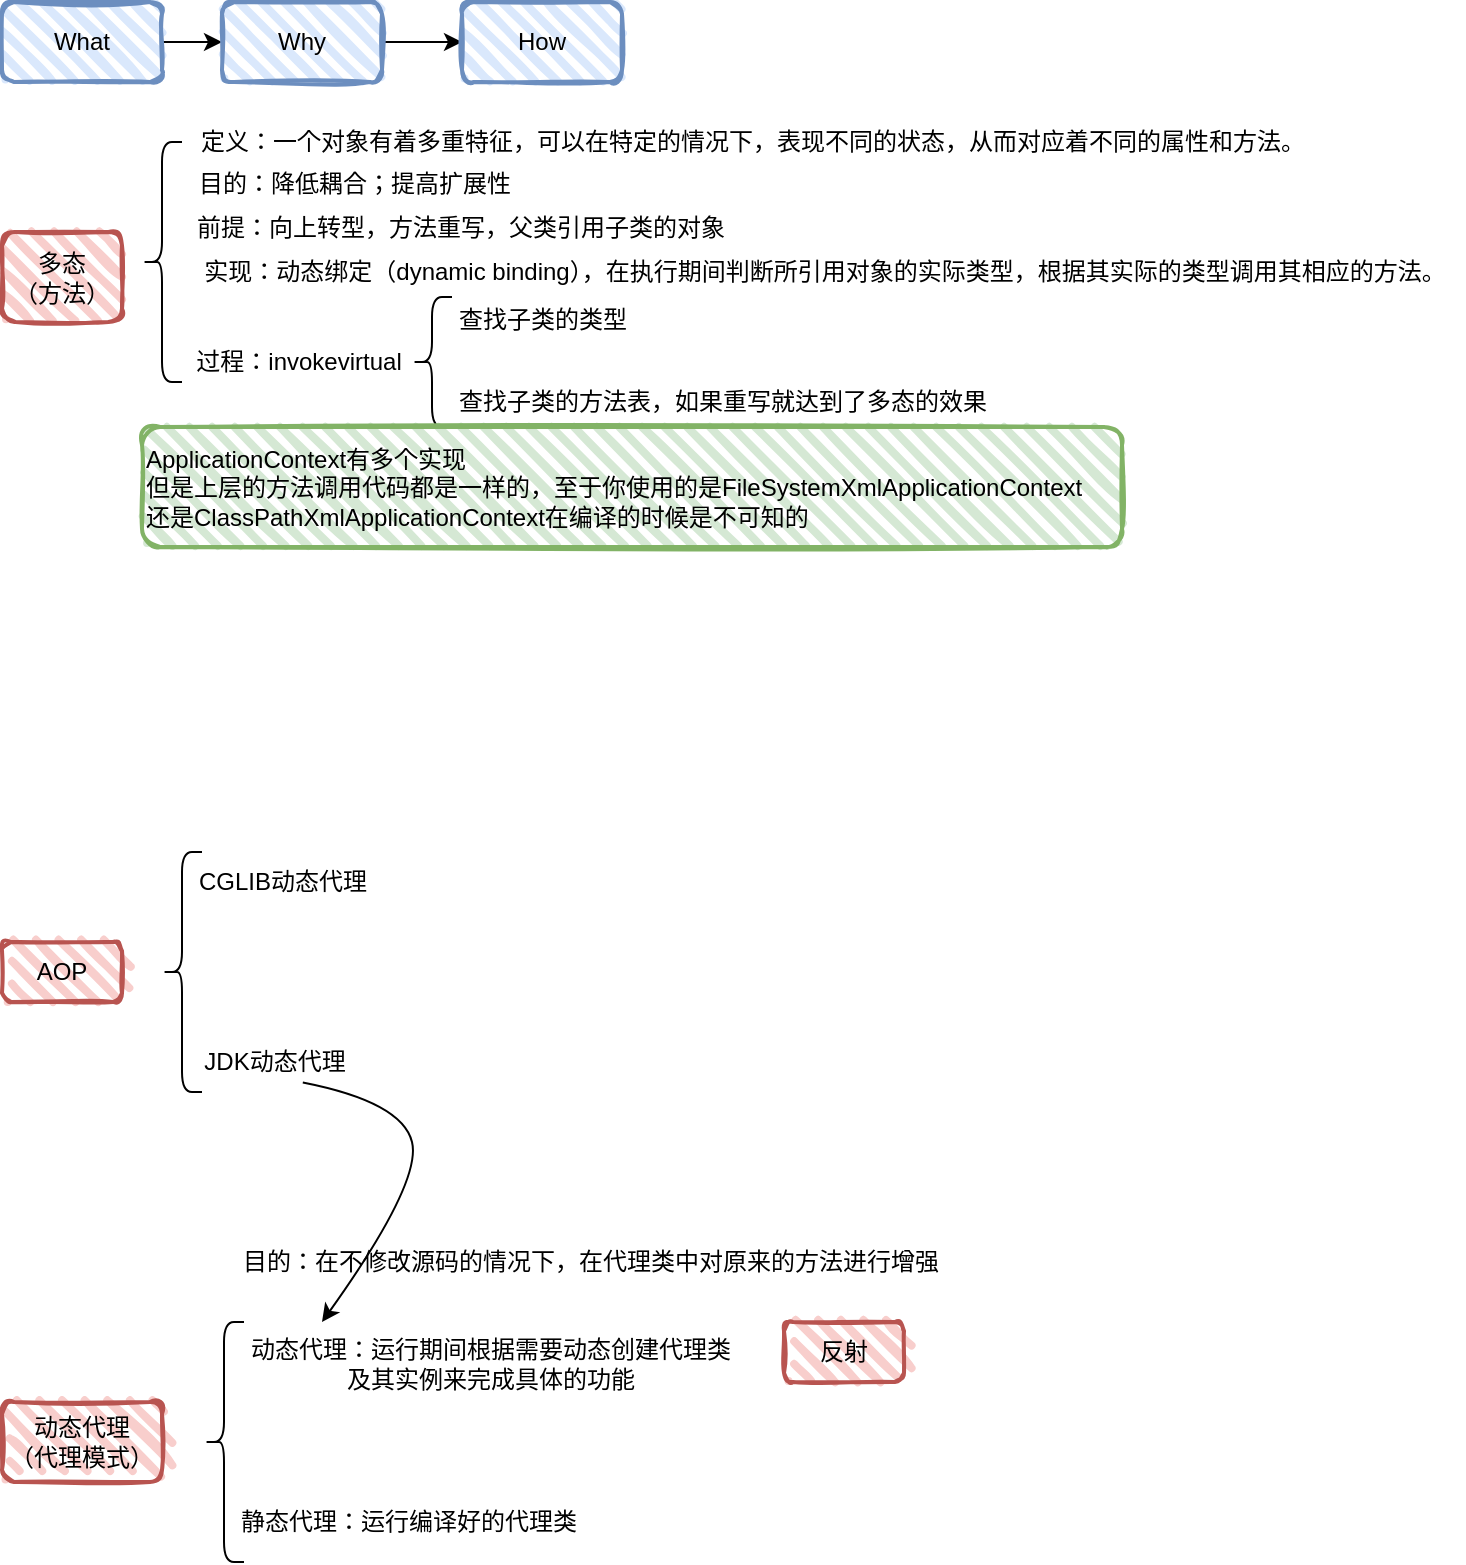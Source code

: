<mxfile version="17.4.5" type="github">
  <diagram id="3OoDObGrAf9emxHSX0HN" name="Page-1">
    <mxGraphModel dx="981" dy="548" grid="1" gridSize="10" guides="1" tooltips="1" connect="1" arrows="1" fold="1" page="1" pageScale="1" pageWidth="850" pageHeight="1100" math="0" shadow="0">
      <root>
        <mxCell id="0" />
        <mxCell id="1" parent="0" />
        <mxCell id="gpJ_NSvQPWh_NgJkB7wr-1" value="多态&lt;br&gt;（方法）" style="rounded=1;whiteSpace=wrap;html=1;strokeWidth=2;fillWeight=4;hachureGap=8;hachureAngle=45;fillColor=#f8cecc;sketch=1;strokeColor=#b85450;" parent="1" vertex="1">
          <mxGeometry x="90" y="135" width="60" height="45" as="geometry" />
        </mxCell>
        <mxCell id="gpJ_NSvQPWh_NgJkB7wr-4" value="动态代理&lt;br&gt;（代理模式）" style="rounded=1;whiteSpace=wrap;html=1;strokeWidth=2;fillWeight=4;hachureGap=8;hachureAngle=45;fillColor=#f8cecc;sketch=1;strokeColor=#b85450;" parent="1" vertex="1">
          <mxGeometry x="90" y="720" width="80" height="40" as="geometry" />
        </mxCell>
        <mxCell id="gpJ_NSvQPWh_NgJkB7wr-5" value="反射" style="rounded=1;whiteSpace=wrap;html=1;strokeWidth=2;fillWeight=4;hachureGap=8;hachureAngle=45;fillColor=#f8cecc;sketch=1;strokeColor=#b85450;" parent="1" vertex="1">
          <mxGeometry x="481" y="680" width="60" height="30" as="geometry" />
        </mxCell>
        <mxCell id="gpJ_NSvQPWh_NgJkB7wr-11" style="edgeStyle=orthogonalEdgeStyle;rounded=0;orthogonalLoop=1;jettySize=auto;html=1;exitX=1;exitY=0.5;exitDx=0;exitDy=0;entryX=0;entryY=0.5;entryDx=0;entryDy=0;" parent="1" source="gpJ_NSvQPWh_NgJkB7wr-8" target="gpJ_NSvQPWh_NgJkB7wr-9" edge="1">
          <mxGeometry relative="1" as="geometry" />
        </mxCell>
        <mxCell id="gpJ_NSvQPWh_NgJkB7wr-8" value="What" style="rounded=1;whiteSpace=wrap;html=1;strokeWidth=2;fillWeight=4;hachureGap=8;hachureAngle=45;fillColor=#dae8fc;sketch=1;strokeColor=#6c8ebf;" parent="1" vertex="1">
          <mxGeometry x="90" y="20" width="80" height="40" as="geometry" />
        </mxCell>
        <mxCell id="gpJ_NSvQPWh_NgJkB7wr-12" style="edgeStyle=orthogonalEdgeStyle;rounded=0;orthogonalLoop=1;jettySize=auto;html=1;exitX=1;exitY=0.5;exitDx=0;exitDy=0;entryX=0;entryY=0.5;entryDx=0;entryDy=0;" parent="1" source="gpJ_NSvQPWh_NgJkB7wr-9" target="gpJ_NSvQPWh_NgJkB7wr-10" edge="1">
          <mxGeometry relative="1" as="geometry" />
        </mxCell>
        <mxCell id="gpJ_NSvQPWh_NgJkB7wr-9" value="Why" style="rounded=1;whiteSpace=wrap;html=1;strokeWidth=2;fillWeight=4;hachureGap=8;hachureAngle=45;fillColor=#dae8fc;sketch=1;strokeColor=#6c8ebf;" parent="1" vertex="1">
          <mxGeometry x="200" y="20" width="80" height="40" as="geometry" />
        </mxCell>
        <mxCell id="gpJ_NSvQPWh_NgJkB7wr-10" value="How" style="rounded=1;whiteSpace=wrap;html=1;strokeWidth=2;fillWeight=4;hachureGap=8;hachureAngle=45;fillColor=#dae8fc;sketch=1;strokeColor=#6c8ebf;" parent="1" vertex="1">
          <mxGeometry x="320" y="20" width="80" height="40" as="geometry" />
        </mxCell>
        <mxCell id="gpJ_NSvQPWh_NgJkB7wr-13" value="" style="shape=curlyBracket;whiteSpace=wrap;html=1;rounded=1;" parent="1" vertex="1">
          <mxGeometry x="160" y="90" width="20" height="120" as="geometry" />
        </mxCell>
        <mxCell id="gpJ_NSvQPWh_NgJkB7wr-15" value="定义：一个对象有着多重特征，可以在特定的情况下，表现不同的状态，从而对应着不同的属性和方法。" style="text;html=1;align=center;verticalAlign=middle;resizable=0;points=[];autosize=1;strokeColor=none;fillColor=none;" parent="1" vertex="1">
          <mxGeometry x="180" y="80" width="570" height="20" as="geometry" />
        </mxCell>
        <mxCell id="gpJ_NSvQPWh_NgJkB7wr-16" value="实现：动态绑定（dynamic binding），在执行期间判断所引用对象的实际类型，根据其实际的类型调用其相应的方法。" style="text;html=1;align=center;verticalAlign=middle;resizable=0;points=[];autosize=1;strokeColor=none;fillColor=none;" parent="1" vertex="1">
          <mxGeometry x="181" y="145" width="640" height="20" as="geometry" />
        </mxCell>
        <mxCell id="gpJ_NSvQPWh_NgJkB7wr-17" value="目的：降低耦合；提高扩展性" style="text;html=1;align=center;verticalAlign=middle;resizable=0;points=[];autosize=1;strokeColor=none;fillColor=none;" parent="1" vertex="1">
          <mxGeometry x="181" y="101" width="170" height="20" as="geometry" />
        </mxCell>
        <mxCell id="gpJ_NSvQPWh_NgJkB7wr-18" value="过程：invokevirtual" style="text;html=1;align=center;verticalAlign=middle;resizable=0;points=[];autosize=1;strokeColor=none;fillColor=none;" parent="1" vertex="1">
          <mxGeometry x="178" y="190" width="120" height="20" as="geometry" />
        </mxCell>
        <mxCell id="gpJ_NSvQPWh_NgJkB7wr-19" value="" style="shape=curlyBracket;whiteSpace=wrap;html=1;rounded=1;" parent="1" vertex="1">
          <mxGeometry x="295" y="167.5" width="20" height="65" as="geometry" />
        </mxCell>
        <mxCell id="gpJ_NSvQPWh_NgJkB7wr-21" value="前提：向上转型，方法重写，父类引用子类的对象" style="text;html=1;align=center;verticalAlign=middle;resizable=0;points=[];autosize=1;strokeColor=none;fillColor=none;" parent="1" vertex="1">
          <mxGeometry x="179" y="123" width="280" height="20" as="geometry" />
        </mxCell>
        <mxCell id="gpJ_NSvQPWh_NgJkB7wr-22" value="查找子类的类型" style="text;html=1;align=center;verticalAlign=middle;resizable=0;points=[];autosize=1;strokeColor=none;fillColor=none;" parent="1" vertex="1">
          <mxGeometry x="310" y="169" width="100" height="20" as="geometry" />
        </mxCell>
        <mxCell id="gpJ_NSvQPWh_NgJkB7wr-23" value="查找子类的方法表，如果重写就达到了多态的效果" style="text;html=1;align=center;verticalAlign=middle;resizable=0;points=[];autosize=1;strokeColor=none;fillColor=none;" parent="1" vertex="1">
          <mxGeometry x="310" y="210" width="280" height="20" as="geometry" />
        </mxCell>
        <mxCell id="gpJ_NSvQPWh_NgJkB7wr-24" value="ApplicationContext有多个实现&lt;br&gt;但是上层的方法调用代码都是一样的，至于你使用的是FileSystemXmlApplicationContext&lt;br&gt;还是ClassPathXmlApplicationContext在编译的时候是不可知的&amp;nbsp;" style="rounded=1;whiteSpace=wrap;html=1;strokeWidth=2;fillWeight=4;hachureGap=8;hachureAngle=45;fillColor=#d5e8d4;sketch=1;strokeColor=#82b366;align=left;" parent="1" vertex="1">
          <mxGeometry x="160" y="232.5" width="490" height="60" as="geometry" />
        </mxCell>
        <mxCell id="gpJ_NSvQPWh_NgJkB7wr-25" value="AOP" style="rounded=1;whiteSpace=wrap;html=1;strokeWidth=2;fillWeight=4;hachureGap=8;hachureAngle=45;fillColor=#f8cecc;sketch=1;strokeColor=#b85450;" parent="1" vertex="1">
          <mxGeometry x="90" y="490" width="60" height="30" as="geometry" />
        </mxCell>
        <mxCell id="gpJ_NSvQPWh_NgJkB7wr-26" value="" style="shape=curlyBracket;whiteSpace=wrap;html=1;rounded=1;" parent="1" vertex="1">
          <mxGeometry x="191" y="680" width="20" height="120" as="geometry" />
        </mxCell>
        <mxCell id="gpJ_NSvQPWh_NgJkB7wr-29" value="动态代理：运行期间根据需要动态创建代理类&lt;br&gt;及其实例来完成具体的功能" style="text;html=1;align=center;verticalAlign=middle;resizable=0;points=[];autosize=1;strokeColor=none;fillColor=none;" parent="1" vertex="1">
          <mxGeometry x="204" y="686" width="260" height="30" as="geometry" />
        </mxCell>
        <mxCell id="gpJ_NSvQPWh_NgJkB7wr-30" value="静态代理：运行编译好的代理类" style="text;html=1;align=center;verticalAlign=middle;resizable=0;points=[];autosize=1;strokeColor=none;fillColor=none;" parent="1" vertex="1">
          <mxGeometry x="203" y="770" width="180" height="20" as="geometry" />
        </mxCell>
        <mxCell id="gpJ_NSvQPWh_NgJkB7wr-32" value="目的：在不修改源码的情况下，在代理类中对原来的方法进行增强" style="text;html=1;align=center;verticalAlign=middle;resizable=0;points=[];autosize=1;strokeColor=none;fillColor=none;" parent="1" vertex="1">
          <mxGeometry x="204" y="640" width="360" height="20" as="geometry" />
        </mxCell>
        <mxCell id="gpJ_NSvQPWh_NgJkB7wr-33" value="" style="shape=curlyBracket;whiteSpace=wrap;html=1;rounded=1;" parent="1" vertex="1">
          <mxGeometry x="170" y="445" width="20" height="120" as="geometry" />
        </mxCell>
        <mxCell id="gpJ_NSvQPWh_NgJkB7wr-34" value="JDK动态代理" style="text;html=1;align=center;verticalAlign=middle;resizable=0;points=[];autosize=1;strokeColor=none;fillColor=none;" parent="1" vertex="1">
          <mxGeometry x="181" y="540" width="90" height="20" as="geometry" />
        </mxCell>
        <mxCell id="gpJ_NSvQPWh_NgJkB7wr-35" value="CGLIB动态代理" style="text;html=1;align=center;verticalAlign=middle;resizable=0;points=[];autosize=1;strokeColor=none;fillColor=none;" parent="1" vertex="1">
          <mxGeometry x="180" y="450" width="100" height="20" as="geometry" />
        </mxCell>
        <mxCell id="gpJ_NSvQPWh_NgJkB7wr-36" value="" style="curved=1;endArrow=classic;html=1;rounded=0;exitX=0.66;exitY=1.014;exitDx=0;exitDy=0;exitPerimeter=0;" parent="1" source="gpJ_NSvQPWh_NgJkB7wr-34" edge="1">
          <mxGeometry width="50" height="50" relative="1" as="geometry">
            <mxPoint x="414" y="555" as="sourcePoint" />
            <mxPoint x="250" y="680" as="targetPoint" />
            <Array as="points">
              <mxPoint x="290" y="570" />
              <mxPoint x="300" y="610" />
            </Array>
          </mxGeometry>
        </mxCell>
      </root>
    </mxGraphModel>
  </diagram>
</mxfile>
